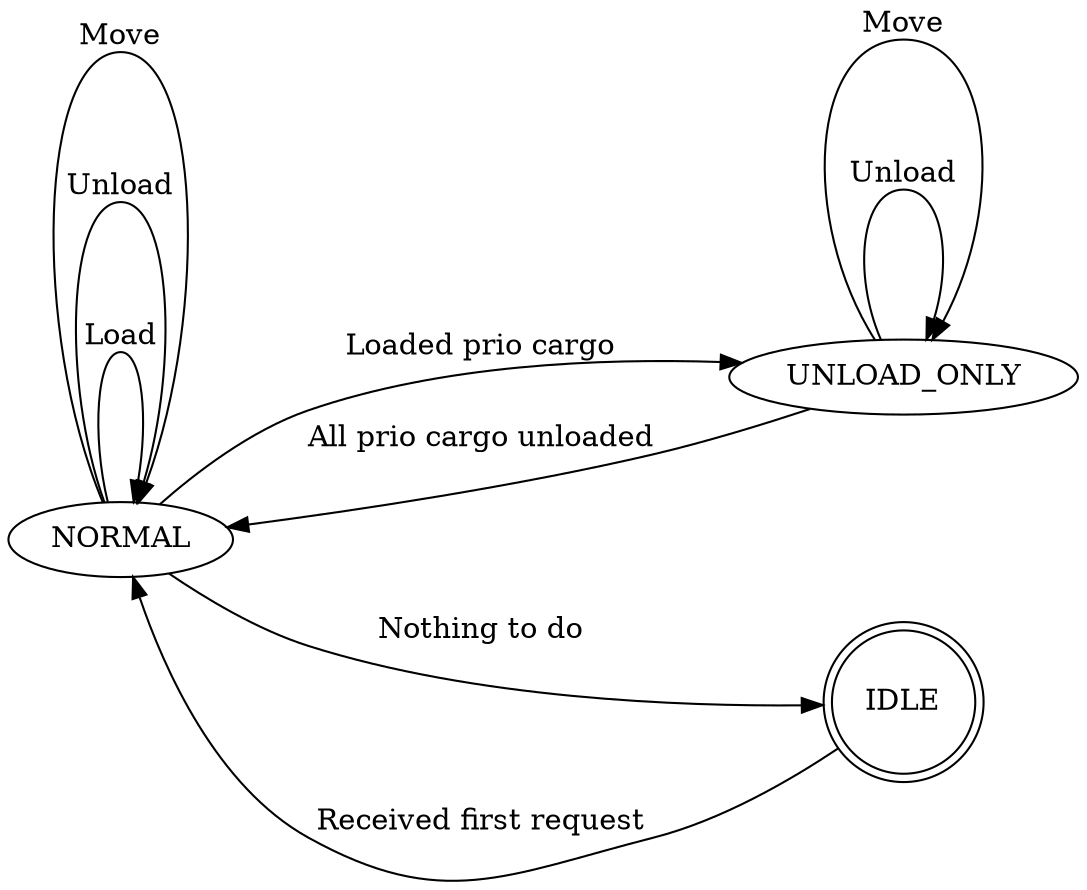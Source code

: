 digraph CartCtl {
    
    rankdir=LR; // TB or LR
    nodesep=1.0; // Horizontal spacing
    ranksep=1.0; // Vertical spacing
    
    // States
    NORMAL
    UNLOAD_ONLY
    IDLE [shape=doublecircle ]
    
    // Edges
    IDLE -> NORMAL [label="Received first request"]
    
    NORMAL -> UNLOAD_ONLY [label="Loaded prio cargo"]
    NORMAL -> IDLE [label="Nothing to do"]
    NORMAL -> NORMAL [label="Load"]
    NORMAL -> NORMAL [label="Unload"]
    NORMAL -> NORMAL [label="Move"]
    
    UNLOAD_ONLY -> NORMAL [label="All prio cargo unloaded"]
    UNLOAD_ONLY -> UNLOAD_ONLY [label="Unload"]
    UNLOAD_ONLY -> UNLOAD_ONLY [label="Move"]
    
    
}